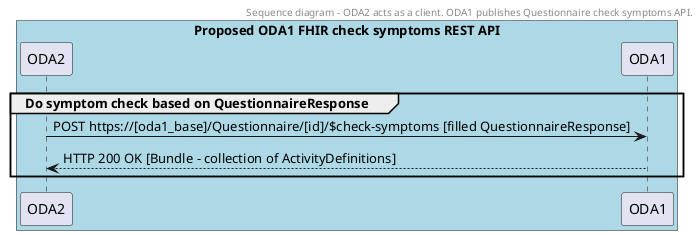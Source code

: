 @startuml
header
Sequence diagram - ODA2 acts as a client. ODA1 publishes Questionnaire check symptoms API.
endheader

participant ODA2
participant ODA1

box "Proposed ODA1 FHIR check symptoms REST API" #LightBlue
	participant ODA2
	participant ODA1
end box

group Do symptom check based on QuestionnaireResponse
ODA2 -> ODA1: POST https://[oda1_base]/Questionnaire/[id]/$check-symptoms [filled QuestionnaireResponse]
ODA2 <-- ODA1: HTTP 200 OK [Bundle - collection of ActivityDefinitions]
end

@enduml